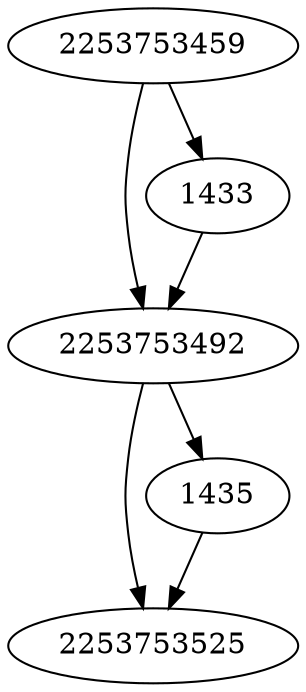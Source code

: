 strict digraph  {
2253753459;
2253753492;
2253753525;
1433;
1435;
2253753459 -> 2253753492;
2253753459 -> 1433;
2253753492 -> 2253753525;
2253753492 -> 1435;
1433 -> 2253753492;
1435 -> 2253753525;
}
